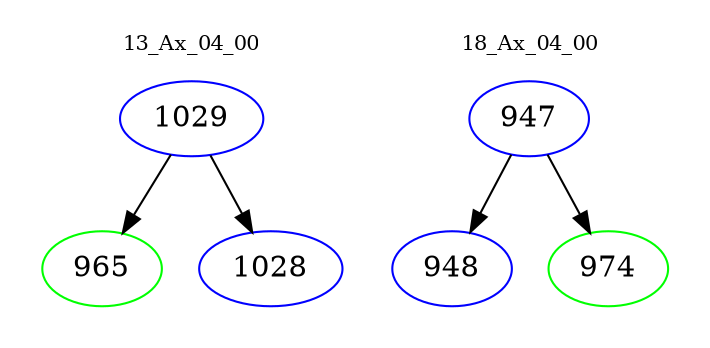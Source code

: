 digraph{
subgraph cluster_0 {
color = white
label = "13_Ax_04_00";
fontsize=10;
T0_1029 [label="1029", color="blue"]
T0_1029 -> T0_965 [color="black"]
T0_965 [label="965", color="green"]
T0_1029 -> T0_1028 [color="black"]
T0_1028 [label="1028", color="blue"]
}
subgraph cluster_1 {
color = white
label = "18_Ax_04_00";
fontsize=10;
T1_947 [label="947", color="blue"]
T1_947 -> T1_948 [color="black"]
T1_948 [label="948", color="blue"]
T1_947 -> T1_974 [color="black"]
T1_974 [label="974", color="green"]
}
}
